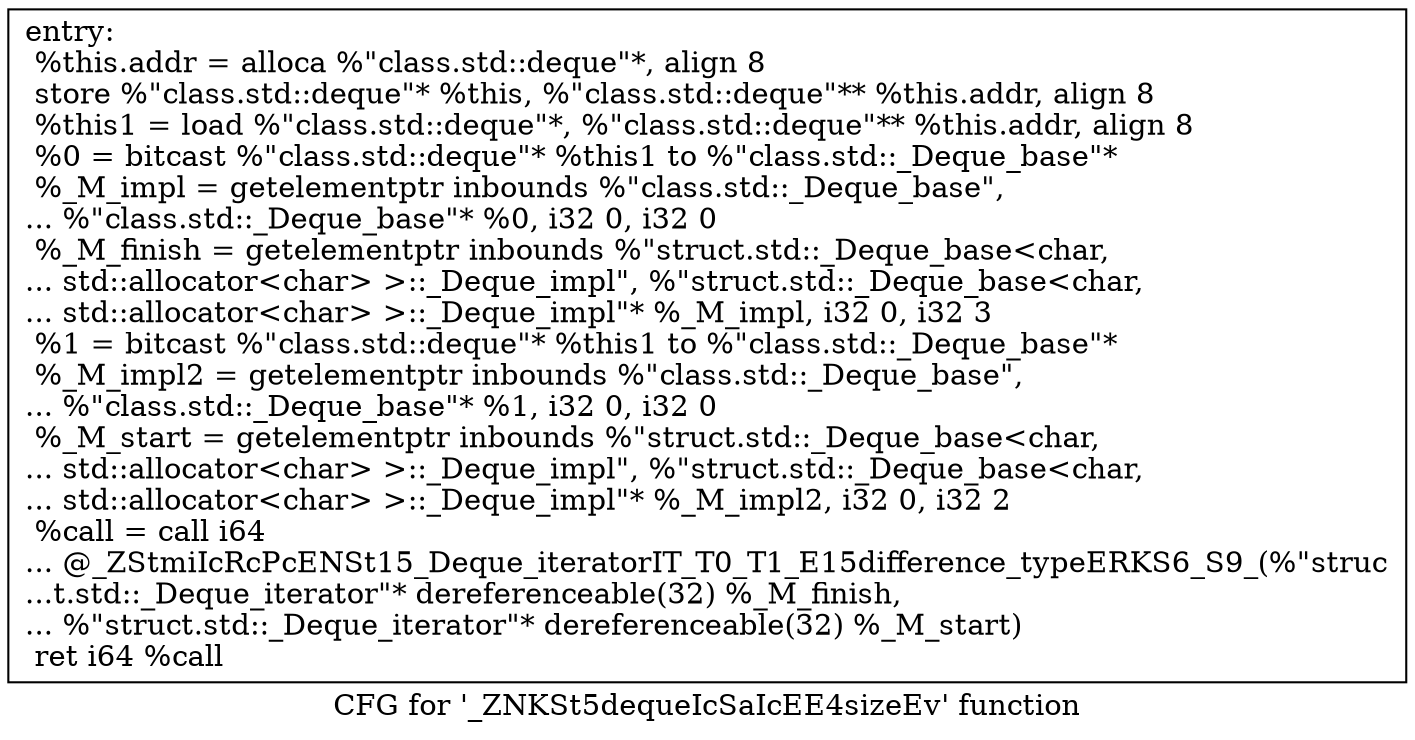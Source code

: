 digraph "CFG for '_ZNKSt5dequeIcSaIcEE4sizeEv' function" {
	label="CFG for '_ZNKSt5dequeIcSaIcEE4sizeEv' function";

	Node0x6b908f0 [shape=record,label="{entry:\l  %this.addr = alloca %\"class.std::deque\"*, align 8\l  store %\"class.std::deque\"* %this, %\"class.std::deque\"** %this.addr, align 8\l  %this1 = load %\"class.std::deque\"*, %\"class.std::deque\"** %this.addr, align 8\l  %0 = bitcast %\"class.std::deque\"* %this1 to %\"class.std::_Deque_base\"*\l  %_M_impl = getelementptr inbounds %\"class.std::_Deque_base\",\l... %\"class.std::_Deque_base\"* %0, i32 0, i32 0\l  %_M_finish = getelementptr inbounds %\"struct.std::_Deque_base\<char,\l... std::allocator\<char\> \>::_Deque_impl\", %\"struct.std::_Deque_base\<char,\l... std::allocator\<char\> \>::_Deque_impl\"* %_M_impl, i32 0, i32 3\l  %1 = bitcast %\"class.std::deque\"* %this1 to %\"class.std::_Deque_base\"*\l  %_M_impl2 = getelementptr inbounds %\"class.std::_Deque_base\",\l... %\"class.std::_Deque_base\"* %1, i32 0, i32 0\l  %_M_start = getelementptr inbounds %\"struct.std::_Deque_base\<char,\l... std::allocator\<char\> \>::_Deque_impl\", %\"struct.std::_Deque_base\<char,\l... std::allocator\<char\> \>::_Deque_impl\"* %_M_impl2, i32 0, i32 2\l  %call = call i64\l... @_ZStmiIcRcPcENSt15_Deque_iteratorIT_T0_T1_E15difference_typeERKS6_S9_(%\"struc\l...t.std::_Deque_iterator\"* dereferenceable(32) %_M_finish,\l... %\"struct.std::_Deque_iterator\"* dereferenceable(32) %_M_start)\l  ret i64 %call\l}"];
}
